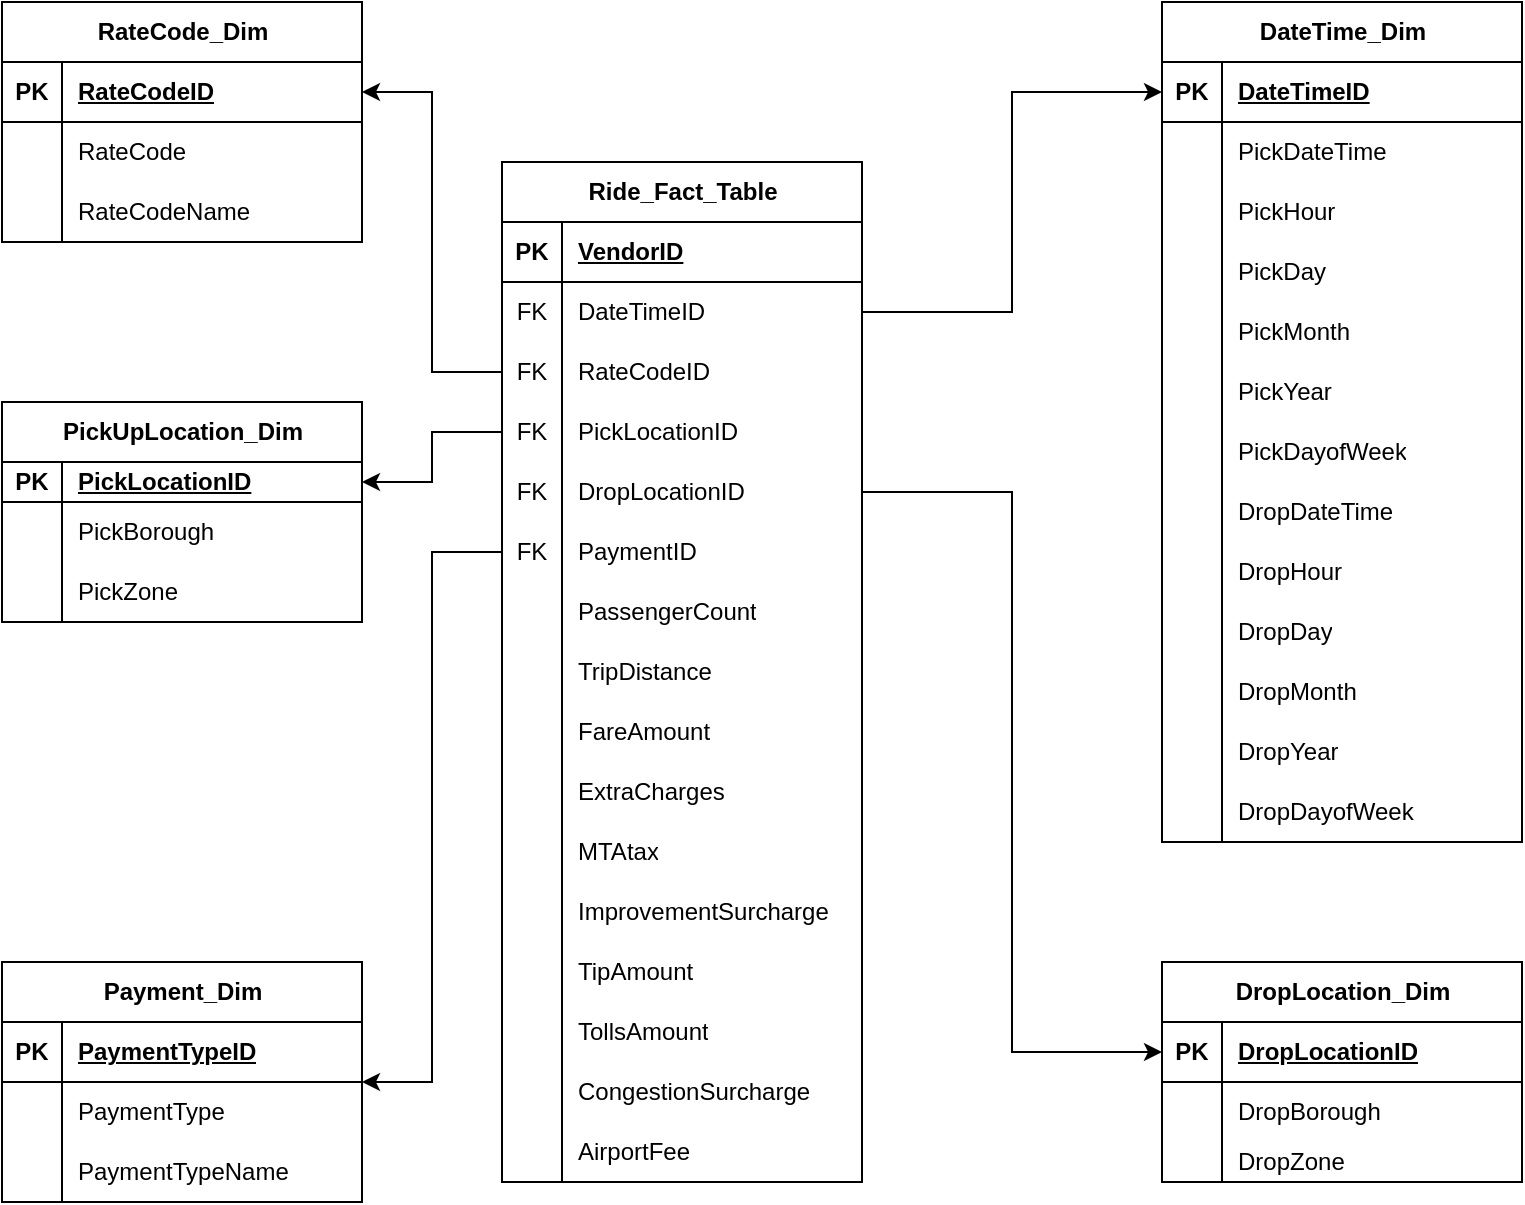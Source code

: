 <mxfile version="21.6.2" type="device">
  <diagram name="Page-1" id="xIEW6zRp6v-zFm2K-5GO">
    <mxGraphModel dx="954" dy="675" grid="1" gridSize="10" guides="1" tooltips="1" connect="1" arrows="1" fold="1" page="1" pageScale="1" pageWidth="850" pageHeight="1100" math="0" shadow="0">
      <root>
        <mxCell id="0" />
        <mxCell id="1" parent="0" />
        <mxCell id="l2q0O9WaKqa_Tk8iFsdJ-1" value="Ride_Fact_Table" style="shape=table;startSize=30;container=1;collapsible=1;childLayout=tableLayout;fixedRows=1;rowLines=0;fontStyle=1;align=center;resizeLast=1;html=1;" parent="1" vertex="1">
          <mxGeometry x="290" y="160" width="180" height="510" as="geometry" />
        </mxCell>
        <mxCell id="l2q0O9WaKqa_Tk8iFsdJ-2" value="" style="shape=tableRow;horizontal=0;startSize=0;swimlaneHead=0;swimlaneBody=0;fillColor=none;collapsible=0;dropTarget=0;points=[[0,0.5],[1,0.5]];portConstraint=eastwest;top=0;left=0;right=0;bottom=1;" parent="l2q0O9WaKqa_Tk8iFsdJ-1" vertex="1">
          <mxGeometry y="30" width="180" height="30" as="geometry" />
        </mxCell>
        <mxCell id="l2q0O9WaKqa_Tk8iFsdJ-3" value="PK" style="shape=partialRectangle;connectable=0;fillColor=none;top=0;left=0;bottom=0;right=0;fontStyle=1;overflow=hidden;whiteSpace=wrap;html=1;" parent="l2q0O9WaKqa_Tk8iFsdJ-2" vertex="1">
          <mxGeometry width="30" height="30" as="geometry">
            <mxRectangle width="30" height="30" as="alternateBounds" />
          </mxGeometry>
        </mxCell>
        <mxCell id="l2q0O9WaKqa_Tk8iFsdJ-4" value="VendorID" style="shape=partialRectangle;connectable=0;fillColor=none;top=0;left=0;bottom=0;right=0;align=left;spacingLeft=6;fontStyle=5;overflow=hidden;whiteSpace=wrap;html=1;" parent="l2q0O9WaKqa_Tk8iFsdJ-2" vertex="1">
          <mxGeometry x="30" width="150" height="30" as="geometry">
            <mxRectangle width="150" height="30" as="alternateBounds" />
          </mxGeometry>
        </mxCell>
        <mxCell id="l2q0O9WaKqa_Tk8iFsdJ-5" value="" style="shape=tableRow;horizontal=0;startSize=0;swimlaneHead=0;swimlaneBody=0;fillColor=none;collapsible=0;dropTarget=0;points=[[0,0.5],[1,0.5]];portConstraint=eastwest;top=0;left=0;right=0;bottom=0;" parent="l2q0O9WaKqa_Tk8iFsdJ-1" vertex="1">
          <mxGeometry y="60" width="180" height="30" as="geometry" />
        </mxCell>
        <mxCell id="l2q0O9WaKqa_Tk8iFsdJ-6" value="FK" style="shape=partialRectangle;connectable=0;fillColor=none;top=0;left=0;bottom=0;right=0;editable=1;overflow=hidden;whiteSpace=wrap;html=1;" parent="l2q0O9WaKqa_Tk8iFsdJ-5" vertex="1">
          <mxGeometry width="30" height="30" as="geometry">
            <mxRectangle width="30" height="30" as="alternateBounds" />
          </mxGeometry>
        </mxCell>
        <mxCell id="l2q0O9WaKqa_Tk8iFsdJ-7" value="DateTimeID" style="shape=partialRectangle;connectable=0;fillColor=none;top=0;left=0;bottom=0;right=0;align=left;spacingLeft=6;overflow=hidden;whiteSpace=wrap;html=1;" parent="l2q0O9WaKqa_Tk8iFsdJ-5" vertex="1">
          <mxGeometry x="30" width="150" height="30" as="geometry">
            <mxRectangle width="150" height="30" as="alternateBounds" />
          </mxGeometry>
        </mxCell>
        <mxCell id="l2q0O9WaKqa_Tk8iFsdJ-8" value="" style="shape=tableRow;horizontal=0;startSize=0;swimlaneHead=0;swimlaneBody=0;fillColor=none;collapsible=0;dropTarget=0;points=[[0,0.5],[1,0.5]];portConstraint=eastwest;top=0;left=0;right=0;bottom=0;" parent="l2q0O9WaKqa_Tk8iFsdJ-1" vertex="1">
          <mxGeometry y="90" width="180" height="30" as="geometry" />
        </mxCell>
        <mxCell id="l2q0O9WaKqa_Tk8iFsdJ-9" value="FK" style="shape=partialRectangle;connectable=0;fillColor=none;top=0;left=0;bottom=0;right=0;editable=1;overflow=hidden;whiteSpace=wrap;html=1;" parent="l2q0O9WaKqa_Tk8iFsdJ-8" vertex="1">
          <mxGeometry width="30" height="30" as="geometry">
            <mxRectangle width="30" height="30" as="alternateBounds" />
          </mxGeometry>
        </mxCell>
        <mxCell id="l2q0O9WaKqa_Tk8iFsdJ-10" value="RateCodeID" style="shape=partialRectangle;connectable=0;fillColor=none;top=0;left=0;bottom=0;right=0;align=left;spacingLeft=6;overflow=hidden;whiteSpace=wrap;html=1;" parent="l2q0O9WaKqa_Tk8iFsdJ-8" vertex="1">
          <mxGeometry x="30" width="150" height="30" as="geometry">
            <mxRectangle width="150" height="30" as="alternateBounds" />
          </mxGeometry>
        </mxCell>
        <mxCell id="l2q0O9WaKqa_Tk8iFsdJ-11" value="" style="shape=tableRow;horizontal=0;startSize=0;swimlaneHead=0;swimlaneBody=0;fillColor=none;collapsible=0;dropTarget=0;points=[[0,0.5],[1,0.5]];portConstraint=eastwest;top=0;left=0;right=0;bottom=0;" parent="l2q0O9WaKqa_Tk8iFsdJ-1" vertex="1">
          <mxGeometry y="120" width="180" height="30" as="geometry" />
        </mxCell>
        <mxCell id="l2q0O9WaKqa_Tk8iFsdJ-12" value="FK" style="shape=partialRectangle;connectable=0;fillColor=none;top=0;left=0;bottom=0;right=0;editable=1;overflow=hidden;whiteSpace=wrap;html=1;" parent="l2q0O9WaKqa_Tk8iFsdJ-11" vertex="1">
          <mxGeometry width="30" height="30" as="geometry">
            <mxRectangle width="30" height="30" as="alternateBounds" />
          </mxGeometry>
        </mxCell>
        <mxCell id="l2q0O9WaKqa_Tk8iFsdJ-13" value="PickLocationID&lt;br&gt;" style="shape=partialRectangle;connectable=0;fillColor=none;top=0;left=0;bottom=0;right=0;align=left;spacingLeft=6;overflow=hidden;whiteSpace=wrap;html=1;" parent="l2q0O9WaKqa_Tk8iFsdJ-11" vertex="1">
          <mxGeometry x="30" width="150" height="30" as="geometry">
            <mxRectangle width="150" height="30" as="alternateBounds" />
          </mxGeometry>
        </mxCell>
        <mxCell id="l2q0O9WaKqa_Tk8iFsdJ-20" style="shape=tableRow;horizontal=0;startSize=0;swimlaneHead=0;swimlaneBody=0;fillColor=none;collapsible=0;dropTarget=0;points=[[0,0.5],[1,0.5]];portConstraint=eastwest;top=0;left=0;right=0;bottom=0;" parent="l2q0O9WaKqa_Tk8iFsdJ-1" vertex="1">
          <mxGeometry y="150" width="180" height="30" as="geometry" />
        </mxCell>
        <mxCell id="l2q0O9WaKqa_Tk8iFsdJ-21" value="FK" style="shape=partialRectangle;connectable=0;fillColor=none;top=0;left=0;bottom=0;right=0;editable=1;overflow=hidden;whiteSpace=wrap;html=1;" parent="l2q0O9WaKqa_Tk8iFsdJ-20" vertex="1">
          <mxGeometry width="30" height="30" as="geometry">
            <mxRectangle width="30" height="30" as="alternateBounds" />
          </mxGeometry>
        </mxCell>
        <mxCell id="l2q0O9WaKqa_Tk8iFsdJ-22" value="DropLocationID" style="shape=partialRectangle;connectable=0;fillColor=none;top=0;left=0;bottom=0;right=0;align=left;spacingLeft=6;overflow=hidden;whiteSpace=wrap;html=1;" parent="l2q0O9WaKqa_Tk8iFsdJ-20" vertex="1">
          <mxGeometry x="30" width="150" height="30" as="geometry">
            <mxRectangle width="150" height="30" as="alternateBounds" />
          </mxGeometry>
        </mxCell>
        <mxCell id="l2q0O9WaKqa_Tk8iFsdJ-42" style="shape=tableRow;horizontal=0;startSize=0;swimlaneHead=0;swimlaneBody=0;fillColor=none;collapsible=0;dropTarget=0;points=[[0,0.5],[1,0.5]];portConstraint=eastwest;top=0;left=0;right=0;bottom=0;" parent="l2q0O9WaKqa_Tk8iFsdJ-1" vertex="1">
          <mxGeometry y="180" width="180" height="30" as="geometry" />
        </mxCell>
        <mxCell id="l2q0O9WaKqa_Tk8iFsdJ-43" value="FK" style="shape=partialRectangle;connectable=0;fillColor=none;top=0;left=0;bottom=0;right=0;editable=1;overflow=hidden;whiteSpace=wrap;html=1;" parent="l2q0O9WaKqa_Tk8iFsdJ-42" vertex="1">
          <mxGeometry width="30" height="30" as="geometry">
            <mxRectangle width="30" height="30" as="alternateBounds" />
          </mxGeometry>
        </mxCell>
        <mxCell id="l2q0O9WaKqa_Tk8iFsdJ-44" value="PaymentID" style="shape=partialRectangle;connectable=0;fillColor=none;top=0;left=0;bottom=0;right=0;align=left;spacingLeft=6;overflow=hidden;whiteSpace=wrap;html=1;" parent="l2q0O9WaKqa_Tk8iFsdJ-42" vertex="1">
          <mxGeometry x="30" width="150" height="30" as="geometry">
            <mxRectangle width="150" height="30" as="alternateBounds" />
          </mxGeometry>
        </mxCell>
        <mxCell id="l2q0O9WaKqa_Tk8iFsdJ-39" style="shape=tableRow;horizontal=0;startSize=0;swimlaneHead=0;swimlaneBody=0;fillColor=none;collapsible=0;dropTarget=0;points=[[0,0.5],[1,0.5]];portConstraint=eastwest;top=0;left=0;right=0;bottom=0;" parent="l2q0O9WaKqa_Tk8iFsdJ-1" vertex="1">
          <mxGeometry y="210" width="180" height="30" as="geometry" />
        </mxCell>
        <mxCell id="l2q0O9WaKqa_Tk8iFsdJ-40" style="shape=partialRectangle;connectable=0;fillColor=none;top=0;left=0;bottom=0;right=0;editable=1;overflow=hidden;whiteSpace=wrap;html=1;" parent="l2q0O9WaKqa_Tk8iFsdJ-39" vertex="1">
          <mxGeometry width="30" height="30" as="geometry">
            <mxRectangle width="30" height="30" as="alternateBounds" />
          </mxGeometry>
        </mxCell>
        <mxCell id="l2q0O9WaKqa_Tk8iFsdJ-41" value="PassengerCount" style="shape=partialRectangle;connectable=0;fillColor=none;top=0;left=0;bottom=0;right=0;align=left;spacingLeft=6;overflow=hidden;whiteSpace=wrap;html=1;" parent="l2q0O9WaKqa_Tk8iFsdJ-39" vertex="1">
          <mxGeometry x="30" width="150" height="30" as="geometry">
            <mxRectangle width="150" height="30" as="alternateBounds" />
          </mxGeometry>
        </mxCell>
        <mxCell id="l2q0O9WaKqa_Tk8iFsdJ-36" style="shape=tableRow;horizontal=0;startSize=0;swimlaneHead=0;swimlaneBody=0;fillColor=none;collapsible=0;dropTarget=0;points=[[0,0.5],[1,0.5]];portConstraint=eastwest;top=0;left=0;right=0;bottom=0;" parent="l2q0O9WaKqa_Tk8iFsdJ-1" vertex="1">
          <mxGeometry y="240" width="180" height="30" as="geometry" />
        </mxCell>
        <mxCell id="l2q0O9WaKqa_Tk8iFsdJ-37" style="shape=partialRectangle;connectable=0;fillColor=none;top=0;left=0;bottom=0;right=0;editable=1;overflow=hidden;whiteSpace=wrap;html=1;" parent="l2q0O9WaKqa_Tk8iFsdJ-36" vertex="1">
          <mxGeometry width="30" height="30" as="geometry">
            <mxRectangle width="30" height="30" as="alternateBounds" />
          </mxGeometry>
        </mxCell>
        <mxCell id="l2q0O9WaKqa_Tk8iFsdJ-38" value="TripDistance" style="shape=partialRectangle;connectable=0;fillColor=none;top=0;left=0;bottom=0;right=0;align=left;spacingLeft=6;overflow=hidden;whiteSpace=wrap;html=1;" parent="l2q0O9WaKqa_Tk8iFsdJ-36" vertex="1">
          <mxGeometry x="30" width="150" height="30" as="geometry">
            <mxRectangle width="150" height="30" as="alternateBounds" />
          </mxGeometry>
        </mxCell>
        <mxCell id="l2q0O9WaKqa_Tk8iFsdJ-33" style="shape=tableRow;horizontal=0;startSize=0;swimlaneHead=0;swimlaneBody=0;fillColor=none;collapsible=0;dropTarget=0;points=[[0,0.5],[1,0.5]];portConstraint=eastwest;top=0;left=0;right=0;bottom=0;" parent="l2q0O9WaKqa_Tk8iFsdJ-1" vertex="1">
          <mxGeometry y="270" width="180" height="30" as="geometry" />
        </mxCell>
        <mxCell id="l2q0O9WaKqa_Tk8iFsdJ-34" style="shape=partialRectangle;connectable=0;fillColor=none;top=0;left=0;bottom=0;right=0;editable=1;overflow=hidden;whiteSpace=wrap;html=1;" parent="l2q0O9WaKqa_Tk8iFsdJ-33" vertex="1">
          <mxGeometry width="30" height="30" as="geometry">
            <mxRectangle width="30" height="30" as="alternateBounds" />
          </mxGeometry>
        </mxCell>
        <mxCell id="l2q0O9WaKqa_Tk8iFsdJ-35" value="FareAmount" style="shape=partialRectangle;connectable=0;fillColor=none;top=0;left=0;bottom=0;right=0;align=left;spacingLeft=6;overflow=hidden;whiteSpace=wrap;html=1;" parent="l2q0O9WaKqa_Tk8iFsdJ-33" vertex="1">
          <mxGeometry x="30" width="150" height="30" as="geometry">
            <mxRectangle width="150" height="30" as="alternateBounds" />
          </mxGeometry>
        </mxCell>
        <mxCell id="l2q0O9WaKqa_Tk8iFsdJ-30" style="shape=tableRow;horizontal=0;startSize=0;swimlaneHead=0;swimlaneBody=0;fillColor=none;collapsible=0;dropTarget=0;points=[[0,0.5],[1,0.5]];portConstraint=eastwest;top=0;left=0;right=0;bottom=0;" parent="l2q0O9WaKqa_Tk8iFsdJ-1" vertex="1">
          <mxGeometry y="300" width="180" height="30" as="geometry" />
        </mxCell>
        <mxCell id="l2q0O9WaKqa_Tk8iFsdJ-31" style="shape=partialRectangle;connectable=0;fillColor=none;top=0;left=0;bottom=0;right=0;editable=1;overflow=hidden;whiteSpace=wrap;html=1;" parent="l2q0O9WaKqa_Tk8iFsdJ-30" vertex="1">
          <mxGeometry width="30" height="30" as="geometry">
            <mxRectangle width="30" height="30" as="alternateBounds" />
          </mxGeometry>
        </mxCell>
        <mxCell id="l2q0O9WaKqa_Tk8iFsdJ-32" value="ExtraCharges" style="shape=partialRectangle;connectable=0;fillColor=none;top=0;left=0;bottom=0;right=0;align=left;spacingLeft=6;overflow=hidden;whiteSpace=wrap;html=1;" parent="l2q0O9WaKqa_Tk8iFsdJ-30" vertex="1">
          <mxGeometry x="30" width="150" height="30" as="geometry">
            <mxRectangle width="150" height="30" as="alternateBounds" />
          </mxGeometry>
        </mxCell>
        <mxCell id="l2q0O9WaKqa_Tk8iFsdJ-27" style="shape=tableRow;horizontal=0;startSize=0;swimlaneHead=0;swimlaneBody=0;fillColor=none;collapsible=0;dropTarget=0;points=[[0,0.5],[1,0.5]];portConstraint=eastwest;top=0;left=0;right=0;bottom=0;" parent="l2q0O9WaKqa_Tk8iFsdJ-1" vertex="1">
          <mxGeometry y="330" width="180" height="30" as="geometry" />
        </mxCell>
        <mxCell id="l2q0O9WaKqa_Tk8iFsdJ-28" style="shape=partialRectangle;connectable=0;fillColor=none;top=0;left=0;bottom=0;right=0;editable=1;overflow=hidden;whiteSpace=wrap;html=1;" parent="l2q0O9WaKqa_Tk8iFsdJ-27" vertex="1">
          <mxGeometry width="30" height="30" as="geometry">
            <mxRectangle width="30" height="30" as="alternateBounds" />
          </mxGeometry>
        </mxCell>
        <mxCell id="l2q0O9WaKqa_Tk8iFsdJ-29" value="MTAtax" style="shape=partialRectangle;connectable=0;fillColor=none;top=0;left=0;bottom=0;right=0;align=left;spacingLeft=6;overflow=hidden;whiteSpace=wrap;html=1;" parent="l2q0O9WaKqa_Tk8iFsdJ-27" vertex="1">
          <mxGeometry x="30" width="150" height="30" as="geometry">
            <mxRectangle width="150" height="30" as="alternateBounds" />
          </mxGeometry>
        </mxCell>
        <mxCell id="l2q0O9WaKqa_Tk8iFsdJ-24" style="shape=tableRow;horizontal=0;startSize=0;swimlaneHead=0;swimlaneBody=0;fillColor=none;collapsible=0;dropTarget=0;points=[[0,0.5],[1,0.5]];portConstraint=eastwest;top=0;left=0;right=0;bottom=0;" parent="l2q0O9WaKqa_Tk8iFsdJ-1" vertex="1">
          <mxGeometry y="360" width="180" height="30" as="geometry" />
        </mxCell>
        <mxCell id="l2q0O9WaKqa_Tk8iFsdJ-25" style="shape=partialRectangle;connectable=0;fillColor=none;top=0;left=0;bottom=0;right=0;editable=1;overflow=hidden;whiteSpace=wrap;html=1;" parent="l2q0O9WaKqa_Tk8iFsdJ-24" vertex="1">
          <mxGeometry width="30" height="30" as="geometry">
            <mxRectangle width="30" height="30" as="alternateBounds" />
          </mxGeometry>
        </mxCell>
        <mxCell id="l2q0O9WaKqa_Tk8iFsdJ-26" value="ImprovementSurcharge" style="shape=partialRectangle;connectable=0;fillColor=none;top=0;left=0;bottom=0;right=0;align=left;spacingLeft=6;overflow=hidden;whiteSpace=wrap;html=1;" parent="l2q0O9WaKqa_Tk8iFsdJ-24" vertex="1">
          <mxGeometry x="30" width="150" height="30" as="geometry">
            <mxRectangle width="150" height="30" as="alternateBounds" />
          </mxGeometry>
        </mxCell>
        <mxCell id="l2q0O9WaKqa_Tk8iFsdJ-54" style="shape=tableRow;horizontal=0;startSize=0;swimlaneHead=0;swimlaneBody=0;fillColor=none;collapsible=0;dropTarget=0;points=[[0,0.5],[1,0.5]];portConstraint=eastwest;top=0;left=0;right=0;bottom=0;" parent="l2q0O9WaKqa_Tk8iFsdJ-1" vertex="1">
          <mxGeometry y="390" width="180" height="30" as="geometry" />
        </mxCell>
        <mxCell id="l2q0O9WaKqa_Tk8iFsdJ-55" style="shape=partialRectangle;connectable=0;fillColor=none;top=0;left=0;bottom=0;right=0;editable=1;overflow=hidden;whiteSpace=wrap;html=1;" parent="l2q0O9WaKqa_Tk8iFsdJ-54" vertex="1">
          <mxGeometry width="30" height="30" as="geometry">
            <mxRectangle width="30" height="30" as="alternateBounds" />
          </mxGeometry>
        </mxCell>
        <mxCell id="l2q0O9WaKqa_Tk8iFsdJ-56" value="TipAmount" style="shape=partialRectangle;connectable=0;fillColor=none;top=0;left=0;bottom=0;right=0;align=left;spacingLeft=6;overflow=hidden;whiteSpace=wrap;html=1;" parent="l2q0O9WaKqa_Tk8iFsdJ-54" vertex="1">
          <mxGeometry x="30" width="150" height="30" as="geometry">
            <mxRectangle width="150" height="30" as="alternateBounds" />
          </mxGeometry>
        </mxCell>
        <mxCell id="l2q0O9WaKqa_Tk8iFsdJ-51" style="shape=tableRow;horizontal=0;startSize=0;swimlaneHead=0;swimlaneBody=0;fillColor=none;collapsible=0;dropTarget=0;points=[[0,0.5],[1,0.5]];portConstraint=eastwest;top=0;left=0;right=0;bottom=0;" parent="l2q0O9WaKqa_Tk8iFsdJ-1" vertex="1">
          <mxGeometry y="420" width="180" height="30" as="geometry" />
        </mxCell>
        <mxCell id="l2q0O9WaKqa_Tk8iFsdJ-52" style="shape=partialRectangle;connectable=0;fillColor=none;top=0;left=0;bottom=0;right=0;editable=1;overflow=hidden;whiteSpace=wrap;html=1;" parent="l2q0O9WaKqa_Tk8iFsdJ-51" vertex="1">
          <mxGeometry width="30" height="30" as="geometry">
            <mxRectangle width="30" height="30" as="alternateBounds" />
          </mxGeometry>
        </mxCell>
        <mxCell id="l2q0O9WaKqa_Tk8iFsdJ-53" value="TollsAmount" style="shape=partialRectangle;connectable=0;fillColor=none;top=0;left=0;bottom=0;right=0;align=left;spacingLeft=6;overflow=hidden;whiteSpace=wrap;html=1;" parent="l2q0O9WaKqa_Tk8iFsdJ-51" vertex="1">
          <mxGeometry x="30" width="150" height="30" as="geometry">
            <mxRectangle width="150" height="30" as="alternateBounds" />
          </mxGeometry>
        </mxCell>
        <mxCell id="l2q0O9WaKqa_Tk8iFsdJ-48" style="shape=tableRow;horizontal=0;startSize=0;swimlaneHead=0;swimlaneBody=0;fillColor=none;collapsible=0;dropTarget=0;points=[[0,0.5],[1,0.5]];portConstraint=eastwest;top=0;left=0;right=0;bottom=0;" parent="l2q0O9WaKqa_Tk8iFsdJ-1" vertex="1">
          <mxGeometry y="450" width="180" height="30" as="geometry" />
        </mxCell>
        <mxCell id="l2q0O9WaKqa_Tk8iFsdJ-49" style="shape=partialRectangle;connectable=0;fillColor=none;top=0;left=0;bottom=0;right=0;editable=1;overflow=hidden;whiteSpace=wrap;html=1;" parent="l2q0O9WaKqa_Tk8iFsdJ-48" vertex="1">
          <mxGeometry width="30" height="30" as="geometry">
            <mxRectangle width="30" height="30" as="alternateBounds" />
          </mxGeometry>
        </mxCell>
        <mxCell id="l2q0O9WaKqa_Tk8iFsdJ-50" value="CongestionSurcharge" style="shape=partialRectangle;connectable=0;fillColor=none;top=0;left=0;bottom=0;right=0;align=left;spacingLeft=6;overflow=hidden;whiteSpace=wrap;html=1;" parent="l2q0O9WaKqa_Tk8iFsdJ-48" vertex="1">
          <mxGeometry x="30" width="150" height="30" as="geometry">
            <mxRectangle width="150" height="30" as="alternateBounds" />
          </mxGeometry>
        </mxCell>
        <mxCell id="l2q0O9WaKqa_Tk8iFsdJ-45" style="shape=tableRow;horizontal=0;startSize=0;swimlaneHead=0;swimlaneBody=0;fillColor=none;collapsible=0;dropTarget=0;points=[[0,0.5],[1,0.5]];portConstraint=eastwest;top=0;left=0;right=0;bottom=0;" parent="l2q0O9WaKqa_Tk8iFsdJ-1" vertex="1">
          <mxGeometry y="480" width="180" height="30" as="geometry" />
        </mxCell>
        <mxCell id="l2q0O9WaKqa_Tk8iFsdJ-46" style="shape=partialRectangle;connectable=0;fillColor=none;top=0;left=0;bottom=0;right=0;editable=1;overflow=hidden;whiteSpace=wrap;html=1;" parent="l2q0O9WaKqa_Tk8iFsdJ-45" vertex="1">
          <mxGeometry width="30" height="30" as="geometry">
            <mxRectangle width="30" height="30" as="alternateBounds" />
          </mxGeometry>
        </mxCell>
        <mxCell id="l2q0O9WaKqa_Tk8iFsdJ-47" value="AirportFee" style="shape=partialRectangle;connectable=0;fillColor=none;top=0;left=0;bottom=0;right=0;align=left;spacingLeft=6;overflow=hidden;whiteSpace=wrap;html=1;" parent="l2q0O9WaKqa_Tk8iFsdJ-45" vertex="1">
          <mxGeometry x="30" width="150" height="30" as="geometry">
            <mxRectangle width="150" height="30" as="alternateBounds" />
          </mxGeometry>
        </mxCell>
        <mxCell id="l2q0O9WaKqa_Tk8iFsdJ-57" value="DateTime_Dim" style="shape=table;startSize=30;container=1;collapsible=1;childLayout=tableLayout;fixedRows=1;rowLines=0;fontStyle=1;align=center;resizeLast=1;html=1;" parent="1" vertex="1">
          <mxGeometry x="620" y="80" width="180" height="420" as="geometry" />
        </mxCell>
        <mxCell id="l2q0O9WaKqa_Tk8iFsdJ-58" value="" style="shape=tableRow;horizontal=0;startSize=0;swimlaneHead=0;swimlaneBody=0;fillColor=none;collapsible=0;dropTarget=0;points=[[0,0.5],[1,0.5]];portConstraint=eastwest;top=0;left=0;right=0;bottom=1;" parent="l2q0O9WaKqa_Tk8iFsdJ-57" vertex="1">
          <mxGeometry y="30" width="180" height="30" as="geometry" />
        </mxCell>
        <mxCell id="l2q0O9WaKqa_Tk8iFsdJ-59" value="PK" style="shape=partialRectangle;connectable=0;fillColor=none;top=0;left=0;bottom=0;right=0;fontStyle=1;overflow=hidden;whiteSpace=wrap;html=1;" parent="l2q0O9WaKqa_Tk8iFsdJ-58" vertex="1">
          <mxGeometry width="30" height="30" as="geometry">
            <mxRectangle width="30" height="30" as="alternateBounds" />
          </mxGeometry>
        </mxCell>
        <mxCell id="l2q0O9WaKqa_Tk8iFsdJ-60" value="DateTimeID" style="shape=partialRectangle;connectable=0;fillColor=none;top=0;left=0;bottom=0;right=0;align=left;spacingLeft=6;fontStyle=5;overflow=hidden;whiteSpace=wrap;html=1;" parent="l2q0O9WaKqa_Tk8iFsdJ-58" vertex="1">
          <mxGeometry x="30" width="150" height="30" as="geometry">
            <mxRectangle width="150" height="30" as="alternateBounds" />
          </mxGeometry>
        </mxCell>
        <mxCell id="l2q0O9WaKqa_Tk8iFsdJ-61" value="" style="shape=tableRow;horizontal=0;startSize=0;swimlaneHead=0;swimlaneBody=0;fillColor=none;collapsible=0;dropTarget=0;points=[[0,0.5],[1,0.5]];portConstraint=eastwest;top=0;left=0;right=0;bottom=0;" parent="l2q0O9WaKqa_Tk8iFsdJ-57" vertex="1">
          <mxGeometry y="60" width="180" height="30" as="geometry" />
        </mxCell>
        <mxCell id="l2q0O9WaKqa_Tk8iFsdJ-62" value="" style="shape=partialRectangle;connectable=0;fillColor=none;top=0;left=0;bottom=0;right=0;editable=1;overflow=hidden;whiteSpace=wrap;html=1;" parent="l2q0O9WaKqa_Tk8iFsdJ-61" vertex="1">
          <mxGeometry width="30" height="30" as="geometry">
            <mxRectangle width="30" height="30" as="alternateBounds" />
          </mxGeometry>
        </mxCell>
        <mxCell id="l2q0O9WaKqa_Tk8iFsdJ-63" value="PickDateTime" style="shape=partialRectangle;connectable=0;fillColor=none;top=0;left=0;bottom=0;right=0;align=left;spacingLeft=6;overflow=hidden;whiteSpace=wrap;html=1;" parent="l2q0O9WaKqa_Tk8iFsdJ-61" vertex="1">
          <mxGeometry x="30" width="150" height="30" as="geometry">
            <mxRectangle width="150" height="30" as="alternateBounds" />
          </mxGeometry>
        </mxCell>
        <mxCell id="l2q0O9WaKqa_Tk8iFsdJ-64" value="" style="shape=tableRow;horizontal=0;startSize=0;swimlaneHead=0;swimlaneBody=0;fillColor=none;collapsible=0;dropTarget=0;points=[[0,0.5],[1,0.5]];portConstraint=eastwest;top=0;left=0;right=0;bottom=0;" parent="l2q0O9WaKqa_Tk8iFsdJ-57" vertex="1">
          <mxGeometry y="90" width="180" height="30" as="geometry" />
        </mxCell>
        <mxCell id="l2q0O9WaKqa_Tk8iFsdJ-65" value="" style="shape=partialRectangle;connectable=0;fillColor=none;top=0;left=0;bottom=0;right=0;editable=1;overflow=hidden;whiteSpace=wrap;html=1;" parent="l2q0O9WaKqa_Tk8iFsdJ-64" vertex="1">
          <mxGeometry width="30" height="30" as="geometry">
            <mxRectangle width="30" height="30" as="alternateBounds" />
          </mxGeometry>
        </mxCell>
        <mxCell id="l2q0O9WaKqa_Tk8iFsdJ-66" value="PickHour" style="shape=partialRectangle;connectable=0;fillColor=none;top=0;left=0;bottom=0;right=0;align=left;spacingLeft=6;overflow=hidden;whiteSpace=wrap;html=1;" parent="l2q0O9WaKqa_Tk8iFsdJ-64" vertex="1">
          <mxGeometry x="30" width="150" height="30" as="geometry">
            <mxRectangle width="150" height="30" as="alternateBounds" />
          </mxGeometry>
        </mxCell>
        <mxCell id="l2q0O9WaKqa_Tk8iFsdJ-67" value="" style="shape=tableRow;horizontal=0;startSize=0;swimlaneHead=0;swimlaneBody=0;fillColor=none;collapsible=0;dropTarget=0;points=[[0,0.5],[1,0.5]];portConstraint=eastwest;top=0;left=0;right=0;bottom=0;" parent="l2q0O9WaKqa_Tk8iFsdJ-57" vertex="1">
          <mxGeometry y="120" width="180" height="30" as="geometry" />
        </mxCell>
        <mxCell id="l2q0O9WaKqa_Tk8iFsdJ-68" value="" style="shape=partialRectangle;connectable=0;fillColor=none;top=0;left=0;bottom=0;right=0;editable=1;overflow=hidden;whiteSpace=wrap;html=1;" parent="l2q0O9WaKqa_Tk8iFsdJ-67" vertex="1">
          <mxGeometry width="30" height="30" as="geometry">
            <mxRectangle width="30" height="30" as="alternateBounds" />
          </mxGeometry>
        </mxCell>
        <mxCell id="l2q0O9WaKqa_Tk8iFsdJ-69" value="PickDay" style="shape=partialRectangle;connectable=0;fillColor=none;top=0;left=0;bottom=0;right=0;align=left;spacingLeft=6;overflow=hidden;whiteSpace=wrap;html=1;" parent="l2q0O9WaKqa_Tk8iFsdJ-67" vertex="1">
          <mxGeometry x="30" width="150" height="30" as="geometry">
            <mxRectangle width="150" height="30" as="alternateBounds" />
          </mxGeometry>
        </mxCell>
        <mxCell id="l2q0O9WaKqa_Tk8iFsdJ-76" style="shape=tableRow;horizontal=0;startSize=0;swimlaneHead=0;swimlaneBody=0;fillColor=none;collapsible=0;dropTarget=0;points=[[0,0.5],[1,0.5]];portConstraint=eastwest;top=0;left=0;right=0;bottom=0;" parent="l2q0O9WaKqa_Tk8iFsdJ-57" vertex="1">
          <mxGeometry y="150" width="180" height="30" as="geometry" />
        </mxCell>
        <mxCell id="l2q0O9WaKqa_Tk8iFsdJ-77" style="shape=partialRectangle;connectable=0;fillColor=none;top=0;left=0;bottom=0;right=0;editable=1;overflow=hidden;whiteSpace=wrap;html=1;" parent="l2q0O9WaKqa_Tk8iFsdJ-76" vertex="1">
          <mxGeometry width="30" height="30" as="geometry">
            <mxRectangle width="30" height="30" as="alternateBounds" />
          </mxGeometry>
        </mxCell>
        <mxCell id="l2q0O9WaKqa_Tk8iFsdJ-78" value="PickMonth" style="shape=partialRectangle;connectable=0;fillColor=none;top=0;left=0;bottom=0;right=0;align=left;spacingLeft=6;overflow=hidden;whiteSpace=wrap;html=1;" parent="l2q0O9WaKqa_Tk8iFsdJ-76" vertex="1">
          <mxGeometry x="30" width="150" height="30" as="geometry">
            <mxRectangle width="150" height="30" as="alternateBounds" />
          </mxGeometry>
        </mxCell>
        <mxCell id="l2q0O9WaKqa_Tk8iFsdJ-73" style="shape=tableRow;horizontal=0;startSize=0;swimlaneHead=0;swimlaneBody=0;fillColor=none;collapsible=0;dropTarget=0;points=[[0,0.5],[1,0.5]];portConstraint=eastwest;top=0;left=0;right=0;bottom=0;" parent="l2q0O9WaKqa_Tk8iFsdJ-57" vertex="1">
          <mxGeometry y="180" width="180" height="30" as="geometry" />
        </mxCell>
        <mxCell id="l2q0O9WaKqa_Tk8iFsdJ-74" style="shape=partialRectangle;connectable=0;fillColor=none;top=0;left=0;bottom=0;right=0;editable=1;overflow=hidden;whiteSpace=wrap;html=1;" parent="l2q0O9WaKqa_Tk8iFsdJ-73" vertex="1">
          <mxGeometry width="30" height="30" as="geometry">
            <mxRectangle width="30" height="30" as="alternateBounds" />
          </mxGeometry>
        </mxCell>
        <mxCell id="l2q0O9WaKqa_Tk8iFsdJ-75" value="PickYear" style="shape=partialRectangle;connectable=0;fillColor=none;top=0;left=0;bottom=0;right=0;align=left;spacingLeft=6;overflow=hidden;whiteSpace=wrap;html=1;" parent="l2q0O9WaKqa_Tk8iFsdJ-73" vertex="1">
          <mxGeometry x="30" width="150" height="30" as="geometry">
            <mxRectangle width="150" height="30" as="alternateBounds" />
          </mxGeometry>
        </mxCell>
        <mxCell id="l2q0O9WaKqa_Tk8iFsdJ-70" style="shape=tableRow;horizontal=0;startSize=0;swimlaneHead=0;swimlaneBody=0;fillColor=none;collapsible=0;dropTarget=0;points=[[0,0.5],[1,0.5]];portConstraint=eastwest;top=0;left=0;right=0;bottom=0;" parent="l2q0O9WaKqa_Tk8iFsdJ-57" vertex="1">
          <mxGeometry y="210" width="180" height="30" as="geometry" />
        </mxCell>
        <mxCell id="l2q0O9WaKqa_Tk8iFsdJ-71" style="shape=partialRectangle;connectable=0;fillColor=none;top=0;left=0;bottom=0;right=0;editable=1;overflow=hidden;whiteSpace=wrap;html=1;" parent="l2q0O9WaKqa_Tk8iFsdJ-70" vertex="1">
          <mxGeometry width="30" height="30" as="geometry">
            <mxRectangle width="30" height="30" as="alternateBounds" />
          </mxGeometry>
        </mxCell>
        <mxCell id="l2q0O9WaKqa_Tk8iFsdJ-72" value="PickDayofWeek" style="shape=partialRectangle;connectable=0;fillColor=none;top=0;left=0;bottom=0;right=0;align=left;spacingLeft=6;overflow=hidden;whiteSpace=wrap;html=1;" parent="l2q0O9WaKqa_Tk8iFsdJ-70" vertex="1">
          <mxGeometry x="30" width="150" height="30" as="geometry">
            <mxRectangle width="150" height="30" as="alternateBounds" />
          </mxGeometry>
        </mxCell>
        <mxCell id="l2q0O9WaKqa_Tk8iFsdJ-79" style="shape=tableRow;horizontal=0;startSize=0;swimlaneHead=0;swimlaneBody=0;fillColor=none;collapsible=0;dropTarget=0;points=[[0,0.5],[1,0.5]];portConstraint=eastwest;top=0;left=0;right=0;bottom=0;" parent="l2q0O9WaKqa_Tk8iFsdJ-57" vertex="1">
          <mxGeometry y="240" width="180" height="30" as="geometry" />
        </mxCell>
        <mxCell id="l2q0O9WaKqa_Tk8iFsdJ-80" style="shape=partialRectangle;connectable=0;fillColor=none;top=0;left=0;bottom=0;right=0;editable=1;overflow=hidden;whiteSpace=wrap;html=1;" parent="l2q0O9WaKqa_Tk8iFsdJ-79" vertex="1">
          <mxGeometry width="30" height="30" as="geometry">
            <mxRectangle width="30" height="30" as="alternateBounds" />
          </mxGeometry>
        </mxCell>
        <mxCell id="l2q0O9WaKqa_Tk8iFsdJ-81" value="DropDateTime" style="shape=partialRectangle;connectable=0;fillColor=none;top=0;left=0;bottom=0;right=0;align=left;spacingLeft=6;overflow=hidden;whiteSpace=wrap;html=1;" parent="l2q0O9WaKqa_Tk8iFsdJ-79" vertex="1">
          <mxGeometry x="30" width="150" height="30" as="geometry">
            <mxRectangle width="150" height="30" as="alternateBounds" />
          </mxGeometry>
        </mxCell>
        <mxCell id="l2q0O9WaKqa_Tk8iFsdJ-82" style="shape=tableRow;horizontal=0;startSize=0;swimlaneHead=0;swimlaneBody=0;fillColor=none;collapsible=0;dropTarget=0;points=[[0,0.5],[1,0.5]];portConstraint=eastwest;top=0;left=0;right=0;bottom=0;" parent="l2q0O9WaKqa_Tk8iFsdJ-57" vertex="1">
          <mxGeometry y="270" width="180" height="30" as="geometry" />
        </mxCell>
        <mxCell id="l2q0O9WaKqa_Tk8iFsdJ-83" style="shape=partialRectangle;connectable=0;fillColor=none;top=0;left=0;bottom=0;right=0;editable=1;overflow=hidden;whiteSpace=wrap;html=1;" parent="l2q0O9WaKqa_Tk8iFsdJ-82" vertex="1">
          <mxGeometry width="30" height="30" as="geometry">
            <mxRectangle width="30" height="30" as="alternateBounds" />
          </mxGeometry>
        </mxCell>
        <mxCell id="l2q0O9WaKqa_Tk8iFsdJ-84" value="DropHour" style="shape=partialRectangle;connectable=0;fillColor=none;top=0;left=0;bottom=0;right=0;align=left;spacingLeft=6;overflow=hidden;whiteSpace=wrap;html=1;" parent="l2q0O9WaKqa_Tk8iFsdJ-82" vertex="1">
          <mxGeometry x="30" width="150" height="30" as="geometry">
            <mxRectangle width="150" height="30" as="alternateBounds" />
          </mxGeometry>
        </mxCell>
        <mxCell id="l2q0O9WaKqa_Tk8iFsdJ-85" style="shape=tableRow;horizontal=0;startSize=0;swimlaneHead=0;swimlaneBody=0;fillColor=none;collapsible=0;dropTarget=0;points=[[0,0.5],[1,0.5]];portConstraint=eastwest;top=0;left=0;right=0;bottom=0;" parent="l2q0O9WaKqa_Tk8iFsdJ-57" vertex="1">
          <mxGeometry y="300" width="180" height="30" as="geometry" />
        </mxCell>
        <mxCell id="l2q0O9WaKqa_Tk8iFsdJ-86" style="shape=partialRectangle;connectable=0;fillColor=none;top=0;left=0;bottom=0;right=0;editable=1;overflow=hidden;whiteSpace=wrap;html=1;" parent="l2q0O9WaKqa_Tk8iFsdJ-85" vertex="1">
          <mxGeometry width="30" height="30" as="geometry">
            <mxRectangle width="30" height="30" as="alternateBounds" />
          </mxGeometry>
        </mxCell>
        <mxCell id="l2q0O9WaKqa_Tk8iFsdJ-87" value="DropDay" style="shape=partialRectangle;connectable=0;fillColor=none;top=0;left=0;bottom=0;right=0;align=left;spacingLeft=6;overflow=hidden;whiteSpace=wrap;html=1;" parent="l2q0O9WaKqa_Tk8iFsdJ-85" vertex="1">
          <mxGeometry x="30" width="150" height="30" as="geometry">
            <mxRectangle width="150" height="30" as="alternateBounds" />
          </mxGeometry>
        </mxCell>
        <mxCell id="l2q0O9WaKqa_Tk8iFsdJ-88" style="shape=tableRow;horizontal=0;startSize=0;swimlaneHead=0;swimlaneBody=0;fillColor=none;collapsible=0;dropTarget=0;points=[[0,0.5],[1,0.5]];portConstraint=eastwest;top=0;left=0;right=0;bottom=0;" parent="l2q0O9WaKqa_Tk8iFsdJ-57" vertex="1">
          <mxGeometry y="330" width="180" height="30" as="geometry" />
        </mxCell>
        <mxCell id="l2q0O9WaKqa_Tk8iFsdJ-89" style="shape=partialRectangle;connectable=0;fillColor=none;top=0;left=0;bottom=0;right=0;editable=1;overflow=hidden;whiteSpace=wrap;html=1;" parent="l2q0O9WaKqa_Tk8iFsdJ-88" vertex="1">
          <mxGeometry width="30" height="30" as="geometry">
            <mxRectangle width="30" height="30" as="alternateBounds" />
          </mxGeometry>
        </mxCell>
        <mxCell id="l2q0O9WaKqa_Tk8iFsdJ-90" value="DropMonth" style="shape=partialRectangle;connectable=0;fillColor=none;top=0;left=0;bottom=0;right=0;align=left;spacingLeft=6;overflow=hidden;whiteSpace=wrap;html=1;" parent="l2q0O9WaKqa_Tk8iFsdJ-88" vertex="1">
          <mxGeometry x="30" width="150" height="30" as="geometry">
            <mxRectangle width="150" height="30" as="alternateBounds" />
          </mxGeometry>
        </mxCell>
        <mxCell id="l2q0O9WaKqa_Tk8iFsdJ-94" style="shape=tableRow;horizontal=0;startSize=0;swimlaneHead=0;swimlaneBody=0;fillColor=none;collapsible=0;dropTarget=0;points=[[0,0.5],[1,0.5]];portConstraint=eastwest;top=0;left=0;right=0;bottom=0;" parent="l2q0O9WaKqa_Tk8iFsdJ-57" vertex="1">
          <mxGeometry y="360" width="180" height="30" as="geometry" />
        </mxCell>
        <mxCell id="l2q0O9WaKqa_Tk8iFsdJ-95" style="shape=partialRectangle;connectable=0;fillColor=none;top=0;left=0;bottom=0;right=0;editable=1;overflow=hidden;whiteSpace=wrap;html=1;" parent="l2q0O9WaKqa_Tk8iFsdJ-94" vertex="1">
          <mxGeometry width="30" height="30" as="geometry">
            <mxRectangle width="30" height="30" as="alternateBounds" />
          </mxGeometry>
        </mxCell>
        <mxCell id="l2q0O9WaKqa_Tk8iFsdJ-96" value="DropYear" style="shape=partialRectangle;connectable=0;fillColor=none;top=0;left=0;bottom=0;right=0;align=left;spacingLeft=6;overflow=hidden;whiteSpace=wrap;html=1;" parent="l2q0O9WaKqa_Tk8iFsdJ-94" vertex="1">
          <mxGeometry x="30" width="150" height="30" as="geometry">
            <mxRectangle width="150" height="30" as="alternateBounds" />
          </mxGeometry>
        </mxCell>
        <mxCell id="l2q0O9WaKqa_Tk8iFsdJ-97" style="shape=tableRow;horizontal=0;startSize=0;swimlaneHead=0;swimlaneBody=0;fillColor=none;collapsible=0;dropTarget=0;points=[[0,0.5],[1,0.5]];portConstraint=eastwest;top=0;left=0;right=0;bottom=0;" parent="l2q0O9WaKqa_Tk8iFsdJ-57" vertex="1">
          <mxGeometry y="390" width="180" height="30" as="geometry" />
        </mxCell>
        <mxCell id="l2q0O9WaKqa_Tk8iFsdJ-98" style="shape=partialRectangle;connectable=0;fillColor=none;top=0;left=0;bottom=0;right=0;editable=1;overflow=hidden;whiteSpace=wrap;html=1;" parent="l2q0O9WaKqa_Tk8iFsdJ-97" vertex="1">
          <mxGeometry width="30" height="30" as="geometry">
            <mxRectangle width="30" height="30" as="alternateBounds" />
          </mxGeometry>
        </mxCell>
        <mxCell id="l2q0O9WaKqa_Tk8iFsdJ-99" value="DropDayofWeek" style="shape=partialRectangle;connectable=0;fillColor=none;top=0;left=0;bottom=0;right=0;align=left;spacingLeft=6;overflow=hidden;whiteSpace=wrap;html=1;" parent="l2q0O9WaKqa_Tk8iFsdJ-97" vertex="1">
          <mxGeometry x="30" width="150" height="30" as="geometry">
            <mxRectangle width="150" height="30" as="alternateBounds" />
          </mxGeometry>
        </mxCell>
        <mxCell id="l2q0O9WaKqa_Tk8iFsdJ-103" value="PickUpLocation_Dim" style="shape=table;startSize=30;container=1;collapsible=1;childLayout=tableLayout;fixedRows=1;rowLines=0;fontStyle=1;align=center;resizeLast=1;html=1;" parent="1" vertex="1">
          <mxGeometry x="40" y="280" width="180" height="110" as="geometry" />
        </mxCell>
        <mxCell id="l2q0O9WaKqa_Tk8iFsdJ-104" value="" style="shape=tableRow;horizontal=0;startSize=0;swimlaneHead=0;swimlaneBody=0;fillColor=none;collapsible=0;dropTarget=0;points=[[0,0.5],[1,0.5]];portConstraint=eastwest;top=0;left=0;right=0;bottom=1;" parent="l2q0O9WaKqa_Tk8iFsdJ-103" vertex="1">
          <mxGeometry y="30" width="180" height="20" as="geometry" />
        </mxCell>
        <mxCell id="l2q0O9WaKqa_Tk8iFsdJ-105" value="PK" style="shape=partialRectangle;connectable=0;fillColor=none;top=0;left=0;bottom=0;right=0;fontStyle=1;overflow=hidden;whiteSpace=wrap;html=1;" parent="l2q0O9WaKqa_Tk8iFsdJ-104" vertex="1">
          <mxGeometry width="30" height="20" as="geometry">
            <mxRectangle width="30" height="20" as="alternateBounds" />
          </mxGeometry>
        </mxCell>
        <mxCell id="l2q0O9WaKqa_Tk8iFsdJ-106" value="PickLocationID" style="shape=partialRectangle;connectable=0;fillColor=none;top=0;left=0;bottom=0;right=0;align=left;spacingLeft=6;fontStyle=5;overflow=hidden;whiteSpace=wrap;html=1;" parent="l2q0O9WaKqa_Tk8iFsdJ-104" vertex="1">
          <mxGeometry x="30" width="150" height="20" as="geometry">
            <mxRectangle width="150" height="20" as="alternateBounds" />
          </mxGeometry>
        </mxCell>
        <mxCell id="l2q0O9WaKqa_Tk8iFsdJ-107" value="" style="shape=tableRow;horizontal=0;startSize=0;swimlaneHead=0;swimlaneBody=0;fillColor=none;collapsible=0;dropTarget=0;points=[[0,0.5],[1,0.5]];portConstraint=eastwest;top=0;left=0;right=0;bottom=0;" parent="l2q0O9WaKqa_Tk8iFsdJ-103" vertex="1">
          <mxGeometry y="50" width="180" height="30" as="geometry" />
        </mxCell>
        <mxCell id="l2q0O9WaKqa_Tk8iFsdJ-108" value="" style="shape=partialRectangle;connectable=0;fillColor=none;top=0;left=0;bottom=0;right=0;editable=1;overflow=hidden;whiteSpace=wrap;html=1;" parent="l2q0O9WaKqa_Tk8iFsdJ-107" vertex="1">
          <mxGeometry width="30" height="30" as="geometry">
            <mxRectangle width="30" height="30" as="alternateBounds" />
          </mxGeometry>
        </mxCell>
        <mxCell id="l2q0O9WaKqa_Tk8iFsdJ-109" value="PickBorough" style="shape=partialRectangle;connectable=0;fillColor=none;top=0;left=0;bottom=0;right=0;align=left;spacingLeft=6;overflow=hidden;whiteSpace=wrap;html=1;" parent="l2q0O9WaKqa_Tk8iFsdJ-107" vertex="1">
          <mxGeometry x="30" width="150" height="30" as="geometry">
            <mxRectangle width="150" height="30" as="alternateBounds" />
          </mxGeometry>
        </mxCell>
        <mxCell id="l2q0O9WaKqa_Tk8iFsdJ-110" value="" style="shape=tableRow;horizontal=0;startSize=0;swimlaneHead=0;swimlaneBody=0;fillColor=none;collapsible=0;dropTarget=0;points=[[0,0.5],[1,0.5]];portConstraint=eastwest;top=0;left=0;right=0;bottom=0;" parent="l2q0O9WaKqa_Tk8iFsdJ-103" vertex="1">
          <mxGeometry y="80" width="180" height="30" as="geometry" />
        </mxCell>
        <mxCell id="l2q0O9WaKqa_Tk8iFsdJ-111" value="" style="shape=partialRectangle;connectable=0;fillColor=none;top=0;left=0;bottom=0;right=0;editable=1;overflow=hidden;whiteSpace=wrap;html=1;" parent="l2q0O9WaKqa_Tk8iFsdJ-110" vertex="1">
          <mxGeometry width="30" height="30" as="geometry">
            <mxRectangle width="30" height="30" as="alternateBounds" />
          </mxGeometry>
        </mxCell>
        <mxCell id="l2q0O9WaKqa_Tk8iFsdJ-112" value="PickZone" style="shape=partialRectangle;connectable=0;fillColor=none;top=0;left=0;bottom=0;right=0;align=left;spacingLeft=6;overflow=hidden;whiteSpace=wrap;html=1;" parent="l2q0O9WaKqa_Tk8iFsdJ-110" vertex="1">
          <mxGeometry x="30" width="150" height="30" as="geometry">
            <mxRectangle width="150" height="30" as="alternateBounds" />
          </mxGeometry>
        </mxCell>
        <mxCell id="l2q0O9WaKqa_Tk8iFsdJ-116" value="DropLocation_Dim" style="shape=table;startSize=30;container=1;collapsible=1;childLayout=tableLayout;fixedRows=1;rowLines=0;fontStyle=1;align=center;resizeLast=1;html=1;" parent="1" vertex="1">
          <mxGeometry x="620" y="560" width="180" height="110" as="geometry" />
        </mxCell>
        <mxCell id="l2q0O9WaKqa_Tk8iFsdJ-117" value="" style="shape=tableRow;horizontal=0;startSize=0;swimlaneHead=0;swimlaneBody=0;fillColor=none;collapsible=0;dropTarget=0;points=[[0,0.5],[1,0.5]];portConstraint=eastwest;top=0;left=0;right=0;bottom=1;" parent="l2q0O9WaKqa_Tk8iFsdJ-116" vertex="1">
          <mxGeometry y="30" width="180" height="30" as="geometry" />
        </mxCell>
        <mxCell id="l2q0O9WaKqa_Tk8iFsdJ-118" value="PK" style="shape=partialRectangle;connectable=0;fillColor=none;top=0;left=0;bottom=0;right=0;fontStyle=1;overflow=hidden;whiteSpace=wrap;html=1;" parent="l2q0O9WaKqa_Tk8iFsdJ-117" vertex="1">
          <mxGeometry width="30" height="30" as="geometry">
            <mxRectangle width="30" height="30" as="alternateBounds" />
          </mxGeometry>
        </mxCell>
        <mxCell id="l2q0O9WaKqa_Tk8iFsdJ-119" value="DropLocationID" style="shape=partialRectangle;connectable=0;fillColor=none;top=0;left=0;bottom=0;right=0;align=left;spacingLeft=6;fontStyle=5;overflow=hidden;whiteSpace=wrap;html=1;" parent="l2q0O9WaKqa_Tk8iFsdJ-117" vertex="1">
          <mxGeometry x="30" width="150" height="30" as="geometry">
            <mxRectangle width="150" height="30" as="alternateBounds" />
          </mxGeometry>
        </mxCell>
        <mxCell id="l2q0O9WaKqa_Tk8iFsdJ-120" value="" style="shape=tableRow;horizontal=0;startSize=0;swimlaneHead=0;swimlaneBody=0;fillColor=none;collapsible=0;dropTarget=0;points=[[0,0.5],[1,0.5]];portConstraint=eastwest;top=0;left=0;right=0;bottom=0;" parent="l2q0O9WaKqa_Tk8iFsdJ-116" vertex="1">
          <mxGeometry y="60" width="180" height="30" as="geometry" />
        </mxCell>
        <mxCell id="l2q0O9WaKqa_Tk8iFsdJ-121" value="" style="shape=partialRectangle;connectable=0;fillColor=none;top=0;left=0;bottom=0;right=0;editable=1;overflow=hidden;whiteSpace=wrap;html=1;" parent="l2q0O9WaKqa_Tk8iFsdJ-120" vertex="1">
          <mxGeometry width="30" height="30" as="geometry">
            <mxRectangle width="30" height="30" as="alternateBounds" />
          </mxGeometry>
        </mxCell>
        <mxCell id="l2q0O9WaKqa_Tk8iFsdJ-122" value="DropBorough" style="shape=partialRectangle;connectable=0;fillColor=none;top=0;left=0;bottom=0;right=0;align=left;spacingLeft=6;overflow=hidden;whiteSpace=wrap;html=1;" parent="l2q0O9WaKqa_Tk8iFsdJ-120" vertex="1">
          <mxGeometry x="30" width="150" height="30" as="geometry">
            <mxRectangle width="150" height="30" as="alternateBounds" />
          </mxGeometry>
        </mxCell>
        <mxCell id="l2q0O9WaKqa_Tk8iFsdJ-123" value="" style="shape=tableRow;horizontal=0;startSize=0;swimlaneHead=0;swimlaneBody=0;fillColor=none;collapsible=0;dropTarget=0;points=[[0,0.5],[1,0.5]];portConstraint=eastwest;top=0;left=0;right=0;bottom=0;" parent="l2q0O9WaKqa_Tk8iFsdJ-116" vertex="1">
          <mxGeometry y="90" width="180" height="20" as="geometry" />
        </mxCell>
        <mxCell id="l2q0O9WaKqa_Tk8iFsdJ-124" value="" style="shape=partialRectangle;connectable=0;fillColor=none;top=0;left=0;bottom=0;right=0;editable=1;overflow=hidden;whiteSpace=wrap;html=1;" parent="l2q0O9WaKqa_Tk8iFsdJ-123" vertex="1">
          <mxGeometry width="30" height="20" as="geometry">
            <mxRectangle width="30" height="20" as="alternateBounds" />
          </mxGeometry>
        </mxCell>
        <mxCell id="l2q0O9WaKqa_Tk8iFsdJ-125" value="DropZone" style="shape=partialRectangle;connectable=0;fillColor=none;top=0;left=0;bottom=0;right=0;align=left;spacingLeft=6;overflow=hidden;whiteSpace=wrap;html=1;" parent="l2q0O9WaKqa_Tk8iFsdJ-123" vertex="1">
          <mxGeometry x="30" width="150" height="20" as="geometry">
            <mxRectangle width="150" height="20" as="alternateBounds" />
          </mxGeometry>
        </mxCell>
        <mxCell id="l2q0O9WaKqa_Tk8iFsdJ-129" value="RateCode_Dim" style="shape=table;startSize=30;container=1;collapsible=1;childLayout=tableLayout;fixedRows=1;rowLines=0;fontStyle=1;align=center;resizeLast=1;html=1;" parent="1" vertex="1">
          <mxGeometry x="40" y="80" width="180" height="120" as="geometry" />
        </mxCell>
        <mxCell id="l2q0O9WaKqa_Tk8iFsdJ-130" value="" style="shape=tableRow;horizontal=0;startSize=0;swimlaneHead=0;swimlaneBody=0;fillColor=none;collapsible=0;dropTarget=0;points=[[0,0.5],[1,0.5]];portConstraint=eastwest;top=0;left=0;right=0;bottom=1;" parent="l2q0O9WaKqa_Tk8iFsdJ-129" vertex="1">
          <mxGeometry y="30" width="180" height="30" as="geometry" />
        </mxCell>
        <mxCell id="l2q0O9WaKqa_Tk8iFsdJ-131" value="PK" style="shape=partialRectangle;connectable=0;fillColor=none;top=0;left=0;bottom=0;right=0;fontStyle=1;overflow=hidden;whiteSpace=wrap;html=1;" parent="l2q0O9WaKqa_Tk8iFsdJ-130" vertex="1">
          <mxGeometry width="30" height="30" as="geometry">
            <mxRectangle width="30" height="30" as="alternateBounds" />
          </mxGeometry>
        </mxCell>
        <mxCell id="l2q0O9WaKqa_Tk8iFsdJ-132" value="RateCodeID" style="shape=partialRectangle;connectable=0;fillColor=none;top=0;left=0;bottom=0;right=0;align=left;spacingLeft=6;fontStyle=5;overflow=hidden;whiteSpace=wrap;html=1;" parent="l2q0O9WaKqa_Tk8iFsdJ-130" vertex="1">
          <mxGeometry x="30" width="150" height="30" as="geometry">
            <mxRectangle width="150" height="30" as="alternateBounds" />
          </mxGeometry>
        </mxCell>
        <mxCell id="l2q0O9WaKqa_Tk8iFsdJ-133" value="" style="shape=tableRow;horizontal=0;startSize=0;swimlaneHead=0;swimlaneBody=0;fillColor=none;collapsible=0;dropTarget=0;points=[[0,0.5],[1,0.5]];portConstraint=eastwest;top=0;left=0;right=0;bottom=0;" parent="l2q0O9WaKqa_Tk8iFsdJ-129" vertex="1">
          <mxGeometry y="60" width="180" height="30" as="geometry" />
        </mxCell>
        <mxCell id="l2q0O9WaKqa_Tk8iFsdJ-134" value="" style="shape=partialRectangle;connectable=0;fillColor=none;top=0;left=0;bottom=0;right=0;editable=1;overflow=hidden;whiteSpace=wrap;html=1;" parent="l2q0O9WaKqa_Tk8iFsdJ-133" vertex="1">
          <mxGeometry width="30" height="30" as="geometry">
            <mxRectangle width="30" height="30" as="alternateBounds" />
          </mxGeometry>
        </mxCell>
        <mxCell id="l2q0O9WaKqa_Tk8iFsdJ-135" value="RateCode" style="shape=partialRectangle;connectable=0;fillColor=none;top=0;left=0;bottom=0;right=0;align=left;spacingLeft=6;overflow=hidden;whiteSpace=wrap;html=1;" parent="l2q0O9WaKqa_Tk8iFsdJ-133" vertex="1">
          <mxGeometry x="30" width="150" height="30" as="geometry">
            <mxRectangle width="150" height="30" as="alternateBounds" />
          </mxGeometry>
        </mxCell>
        <mxCell id="l2q0O9WaKqa_Tk8iFsdJ-136" value="" style="shape=tableRow;horizontal=0;startSize=0;swimlaneHead=0;swimlaneBody=0;fillColor=none;collapsible=0;dropTarget=0;points=[[0,0.5],[1,0.5]];portConstraint=eastwest;top=0;left=0;right=0;bottom=0;" parent="l2q0O9WaKqa_Tk8iFsdJ-129" vertex="1">
          <mxGeometry y="90" width="180" height="30" as="geometry" />
        </mxCell>
        <mxCell id="l2q0O9WaKqa_Tk8iFsdJ-137" value="" style="shape=partialRectangle;connectable=0;fillColor=none;top=0;left=0;bottom=0;right=0;editable=1;overflow=hidden;whiteSpace=wrap;html=1;" parent="l2q0O9WaKqa_Tk8iFsdJ-136" vertex="1">
          <mxGeometry width="30" height="30" as="geometry">
            <mxRectangle width="30" height="30" as="alternateBounds" />
          </mxGeometry>
        </mxCell>
        <mxCell id="l2q0O9WaKqa_Tk8iFsdJ-138" value="RateCodeName" style="shape=partialRectangle;connectable=0;fillColor=none;top=0;left=0;bottom=0;right=0;align=left;spacingLeft=6;overflow=hidden;whiteSpace=wrap;html=1;" parent="l2q0O9WaKqa_Tk8iFsdJ-136" vertex="1">
          <mxGeometry x="30" width="150" height="30" as="geometry">
            <mxRectangle width="150" height="30" as="alternateBounds" />
          </mxGeometry>
        </mxCell>
        <mxCell id="l2q0O9WaKqa_Tk8iFsdJ-142" style="edgeStyle=orthogonalEdgeStyle;rounded=0;orthogonalLoop=1;jettySize=auto;html=1;exitX=1;exitY=0.5;exitDx=0;exitDy=0;entryX=0;entryY=0.5;entryDx=0;entryDy=0;" parent="1" source="l2q0O9WaKqa_Tk8iFsdJ-5" target="l2q0O9WaKqa_Tk8iFsdJ-58" edge="1">
          <mxGeometry relative="1" as="geometry" />
        </mxCell>
        <mxCell id="l2q0O9WaKqa_Tk8iFsdJ-143" style="edgeStyle=orthogonalEdgeStyle;rounded=0;orthogonalLoop=1;jettySize=auto;html=1;exitX=0;exitY=0.5;exitDx=0;exitDy=0;entryX=1;entryY=0.5;entryDx=0;entryDy=0;" parent="1" source="l2q0O9WaKqa_Tk8iFsdJ-8" target="l2q0O9WaKqa_Tk8iFsdJ-130" edge="1">
          <mxGeometry relative="1" as="geometry" />
        </mxCell>
        <mxCell id="l2q0O9WaKqa_Tk8iFsdJ-145" style="edgeStyle=orthogonalEdgeStyle;rounded=0;orthogonalLoop=1;jettySize=auto;html=1;exitX=1;exitY=0.5;exitDx=0;exitDy=0;entryX=0;entryY=0.5;entryDx=0;entryDy=0;" parent="1" source="l2q0O9WaKqa_Tk8iFsdJ-20" target="l2q0O9WaKqa_Tk8iFsdJ-117" edge="1">
          <mxGeometry relative="1" as="geometry" />
        </mxCell>
        <mxCell id="l2q0O9WaKqa_Tk8iFsdJ-146" style="edgeStyle=orthogonalEdgeStyle;rounded=0;orthogonalLoop=1;jettySize=auto;html=1;exitX=0;exitY=0.5;exitDx=0;exitDy=0;entryX=1;entryY=0.5;entryDx=0;entryDy=0;" parent="1" source="l2q0O9WaKqa_Tk8iFsdJ-11" target="l2q0O9WaKqa_Tk8iFsdJ-104" edge="1">
          <mxGeometry relative="1" as="geometry" />
        </mxCell>
        <mxCell id="l2q0O9WaKqa_Tk8iFsdJ-148" value="Payment_Dim" style="shape=table;startSize=30;container=1;collapsible=1;childLayout=tableLayout;fixedRows=1;rowLines=0;fontStyle=1;align=center;resizeLast=1;html=1;" parent="1" vertex="1">
          <mxGeometry x="40" y="560" width="180" height="120" as="geometry" />
        </mxCell>
        <mxCell id="l2q0O9WaKqa_Tk8iFsdJ-149" value="" style="shape=tableRow;horizontal=0;startSize=0;swimlaneHead=0;swimlaneBody=0;fillColor=none;collapsible=0;dropTarget=0;points=[[0,0.5],[1,0.5]];portConstraint=eastwest;top=0;left=0;right=0;bottom=1;" parent="l2q0O9WaKqa_Tk8iFsdJ-148" vertex="1">
          <mxGeometry y="30" width="180" height="30" as="geometry" />
        </mxCell>
        <mxCell id="l2q0O9WaKqa_Tk8iFsdJ-150" value="PK" style="shape=partialRectangle;connectable=0;fillColor=none;top=0;left=0;bottom=0;right=0;fontStyle=1;overflow=hidden;whiteSpace=wrap;html=1;" parent="l2q0O9WaKqa_Tk8iFsdJ-149" vertex="1">
          <mxGeometry width="30" height="30" as="geometry">
            <mxRectangle width="30" height="30" as="alternateBounds" />
          </mxGeometry>
        </mxCell>
        <mxCell id="l2q0O9WaKqa_Tk8iFsdJ-151" value="PaymentTypeID" style="shape=partialRectangle;connectable=0;fillColor=none;top=0;left=0;bottom=0;right=0;align=left;spacingLeft=6;fontStyle=5;overflow=hidden;whiteSpace=wrap;html=1;" parent="l2q0O9WaKqa_Tk8iFsdJ-149" vertex="1">
          <mxGeometry x="30" width="150" height="30" as="geometry">
            <mxRectangle width="150" height="30" as="alternateBounds" />
          </mxGeometry>
        </mxCell>
        <mxCell id="l2q0O9WaKqa_Tk8iFsdJ-152" value="" style="shape=tableRow;horizontal=0;startSize=0;swimlaneHead=0;swimlaneBody=0;fillColor=none;collapsible=0;dropTarget=0;points=[[0,0.5],[1,0.5]];portConstraint=eastwest;top=0;left=0;right=0;bottom=0;" parent="l2q0O9WaKqa_Tk8iFsdJ-148" vertex="1">
          <mxGeometry y="60" width="180" height="30" as="geometry" />
        </mxCell>
        <mxCell id="l2q0O9WaKqa_Tk8iFsdJ-153" value="" style="shape=partialRectangle;connectable=0;fillColor=none;top=0;left=0;bottom=0;right=0;editable=1;overflow=hidden;whiteSpace=wrap;html=1;" parent="l2q0O9WaKqa_Tk8iFsdJ-152" vertex="1">
          <mxGeometry width="30" height="30" as="geometry">
            <mxRectangle width="30" height="30" as="alternateBounds" />
          </mxGeometry>
        </mxCell>
        <mxCell id="l2q0O9WaKqa_Tk8iFsdJ-154" value="PaymentType" style="shape=partialRectangle;connectable=0;fillColor=none;top=0;left=0;bottom=0;right=0;align=left;spacingLeft=6;overflow=hidden;whiteSpace=wrap;html=1;" parent="l2q0O9WaKqa_Tk8iFsdJ-152" vertex="1">
          <mxGeometry x="30" width="150" height="30" as="geometry">
            <mxRectangle width="150" height="30" as="alternateBounds" />
          </mxGeometry>
        </mxCell>
        <mxCell id="bQkIr4hDlYDOXfV2Oxbg-1" style="shape=tableRow;horizontal=0;startSize=0;swimlaneHead=0;swimlaneBody=0;fillColor=none;collapsible=0;dropTarget=0;points=[[0,0.5],[1,0.5]];portConstraint=eastwest;top=0;left=0;right=0;bottom=0;" vertex="1" parent="l2q0O9WaKqa_Tk8iFsdJ-148">
          <mxGeometry y="90" width="180" height="30" as="geometry" />
        </mxCell>
        <mxCell id="bQkIr4hDlYDOXfV2Oxbg-2" style="shape=partialRectangle;connectable=0;fillColor=none;top=0;left=0;bottom=0;right=0;editable=1;overflow=hidden;whiteSpace=wrap;html=1;" vertex="1" parent="bQkIr4hDlYDOXfV2Oxbg-1">
          <mxGeometry width="30" height="30" as="geometry">
            <mxRectangle width="30" height="30" as="alternateBounds" />
          </mxGeometry>
        </mxCell>
        <mxCell id="bQkIr4hDlYDOXfV2Oxbg-3" value="PaymentTypeName" style="shape=partialRectangle;connectable=0;fillColor=none;top=0;left=0;bottom=0;right=0;align=left;spacingLeft=6;overflow=hidden;whiteSpace=wrap;html=1;" vertex="1" parent="bQkIr4hDlYDOXfV2Oxbg-1">
          <mxGeometry x="30" width="150" height="30" as="geometry">
            <mxRectangle width="150" height="30" as="alternateBounds" />
          </mxGeometry>
        </mxCell>
        <mxCell id="l2q0O9WaKqa_Tk8iFsdJ-161" style="edgeStyle=orthogonalEdgeStyle;rounded=0;orthogonalLoop=1;jettySize=auto;html=1;exitX=0;exitY=0.5;exitDx=0;exitDy=0;entryX=1;entryY=0.5;entryDx=0;entryDy=0;" parent="1" source="l2q0O9WaKqa_Tk8iFsdJ-42" target="l2q0O9WaKqa_Tk8iFsdJ-148" edge="1">
          <mxGeometry relative="1" as="geometry" />
        </mxCell>
      </root>
    </mxGraphModel>
  </diagram>
</mxfile>
